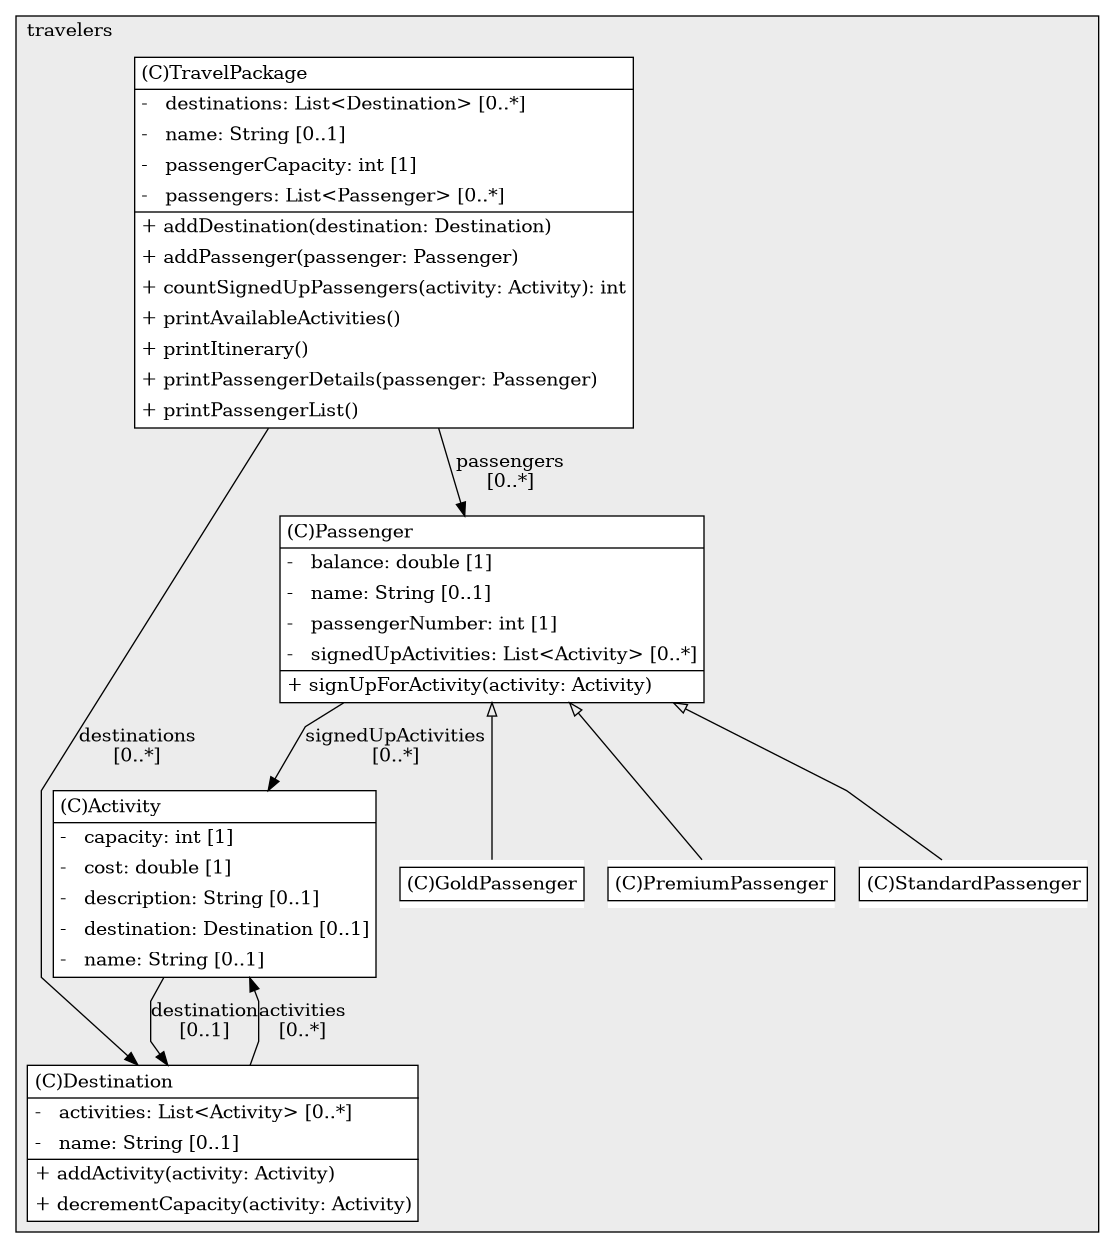 @startuml

/' diagram meta data start
config=StructureConfiguration;
{
  "projectClassification": {
    "searchMode": "OpenProject", // OpenProject, AllProjects
    "includedProjects": "",
    "pathEndKeywords": "*.impl",
    "isClientPath": "",
    "isClientName": "",
    "isTestPath": "",
    "isTestName": "",
    "isMappingPath": "",
    "isMappingName": "",
    "isDataAccessPath": "",
    "isDataAccessName": "",
    "isDataStructurePath": "",
    "isDataStructureName": "",
    "isInterfaceStructuresPath": "",
    "isInterfaceStructuresName": "",
    "isEntryPointPath": "",
    "isEntryPointName": "",
    "treatFinalFieldsAsMandatory": false
  },
  "graphRestriction": {
    "classPackageExcludeFilter": "",
    "classPackageIncludeFilter": "",
    "classNameExcludeFilter": "",
    "classNameIncludeFilter": "",
    "methodNameExcludeFilter": "",
    "methodNameIncludeFilter": "",
    "removeByInheritance": "", // inheritance/annotation based filtering is done in a second step
    "removeByAnnotation": "",
    "removeByClassPackage": "", // cleanup the graph after inheritance/annotation based filtering is done
    "removeByClassName": "",
    "cutMappings": false,
    "cutEnum": true,
    "cutTests": true,
    "cutClient": true,
    "cutDataAccess": false,
    "cutInterfaceStructures": false,
    "cutDataStructures": false,
    "cutGetterAndSetter": true,
    "cutConstructors": true
  },
  "graphTraversal": {
    "forwardDepth": 6,
    "backwardDepth": 6,
    "classPackageExcludeFilter": "",
    "classPackageIncludeFilter": "",
    "classNameExcludeFilter": "",
    "classNameIncludeFilter": "",
    "methodNameExcludeFilter": "",
    "methodNameIncludeFilter": "",
    "hideMappings": false,
    "hideDataStructures": false,
    "hidePrivateMethods": true,
    "hideInterfaceCalls": true, // indirection: implementation -> interface (is hidden) -> implementation
    "onlyShowApplicationEntryPoints": false, // root node is included
    "useMethodCallsForStructureDiagram": "ForwardOnly" // ForwardOnly, BothDirections, No
  },
  "details": {
    "aggregation": "GroupByClass", // ByClass, GroupByClass, None
    "showClassGenericTypes": true,
    "showMethods": true,
    "showMethodParameterNames": true,
    "showMethodParameterTypes": true,
    "showMethodReturnType": true,
    "showPackageLevels": 2,
    "showDetailedClassStructure": true
  },
  "rootClass": "com.travelers.Activity",
  "extensionCallbackMethod": "" // qualified.class.name#methodName - signature: public static String method(String)
}
diagram meta data end '/



digraph g {
    rankdir="TB"
    splines=polyline
    

'nodes 
subgraph cluster_1268939788 { 
   	label=travelers
	labeljust=l
	fillcolor="#ececec"
	style=filled
   
   Activity686236639[
	label=<<TABLE BORDER="1" CELLBORDER="0" CELLPADDING="4" CELLSPACING="0">
<TR><TD ALIGN="LEFT" >(C)Activity</TD></TR>
<HR/>
<TR><TD ALIGN="LEFT" >-   capacity: int [1]</TD></TR>
<TR><TD ALIGN="LEFT" >-   cost: double [1]</TD></TR>
<TR><TD ALIGN="LEFT" >-   description: String [0..1]</TD></TR>
<TR><TD ALIGN="LEFT" >-   destination: Destination [0..1]</TD></TR>
<TR><TD ALIGN="LEFT" >-   name: String [0..1]</TD></TR>
</TABLE>>
	style=filled
	margin=0
	shape=plaintext
	fillcolor="#FFFFFF"
];

Destination686236639[
	label=<<TABLE BORDER="1" CELLBORDER="0" CELLPADDING="4" CELLSPACING="0">
<TR><TD ALIGN="LEFT" >(C)Destination</TD></TR>
<HR/>
<TR><TD ALIGN="LEFT" >-   activities: List&lt;Activity&gt; [0..*]</TD></TR>
<TR><TD ALIGN="LEFT" >-   name: String [0..1]</TD></TR>
<HR/>
<TR><TD ALIGN="LEFT" >+ addActivity(activity: Activity)</TD></TR>
<TR><TD ALIGN="LEFT" >+ decrementCapacity(activity: Activity)</TD></TR>
</TABLE>>
	style=filled
	margin=0
	shape=plaintext
	fillcolor="#FFFFFF"
];

GoldPassenger686236639[
	label=<<TABLE BORDER="1" CELLBORDER="0" CELLPADDING="4" CELLSPACING="0">
<TR><TD ALIGN="LEFT" >(C)GoldPassenger</TD></TR>
</TABLE>>
	style=filled
	margin=0
	shape=plaintext
	fillcolor="#FFFFFF"
];

Passenger686236639[
	label=<<TABLE BORDER="1" CELLBORDER="0" CELLPADDING="4" CELLSPACING="0">
<TR><TD ALIGN="LEFT" >(C)Passenger</TD></TR>
<HR/>
<TR><TD ALIGN="LEFT" >-   balance: double [1]</TD></TR>
<TR><TD ALIGN="LEFT" >-   name: String [0..1]</TD></TR>
<TR><TD ALIGN="LEFT" >-   passengerNumber: int [1]</TD></TR>
<TR><TD ALIGN="LEFT" >-   signedUpActivities: List&lt;Activity&gt; [0..*]</TD></TR>
<HR/>
<TR><TD ALIGN="LEFT" >+ signUpForActivity(activity: Activity)</TD></TR>
</TABLE>>
	style=filled
	margin=0
	shape=plaintext
	fillcolor="#FFFFFF"
];

PremiumPassenger686236639[
	label=<<TABLE BORDER="1" CELLBORDER="0" CELLPADDING="4" CELLSPACING="0">
<TR><TD ALIGN="LEFT" >(C)PremiumPassenger</TD></TR>
</TABLE>>
	style=filled
	margin=0
	shape=plaintext
	fillcolor="#FFFFFF"
];

StandardPassenger686236639[
	label=<<TABLE BORDER="1" CELLBORDER="0" CELLPADDING="4" CELLSPACING="0">
<TR><TD ALIGN="LEFT" >(C)StandardPassenger</TD></TR>
</TABLE>>
	style=filled
	margin=0
	shape=plaintext
	fillcolor="#FFFFFF"
];

TravelPackage686236639[
	label=<<TABLE BORDER="1" CELLBORDER="0" CELLPADDING="4" CELLSPACING="0">
<TR><TD ALIGN="LEFT" >(C)TravelPackage</TD></TR>
<HR/>
<TR><TD ALIGN="LEFT" >-   destinations: List&lt;Destination&gt; [0..*]</TD></TR>
<TR><TD ALIGN="LEFT" >-   name: String [0..1]</TD></TR>
<TR><TD ALIGN="LEFT" >-   passengerCapacity: int [1]</TD></TR>
<TR><TD ALIGN="LEFT" >-   passengers: List&lt;Passenger&gt; [0..*]</TD></TR>
<HR/>
<TR><TD ALIGN="LEFT" >+ addDestination(destination: Destination)</TD></TR>
<TR><TD ALIGN="LEFT" >+ addPassenger(passenger: Passenger)</TD></TR>
<TR><TD ALIGN="LEFT" >+ countSignedUpPassengers(activity: Activity): int</TD></TR>
<TR><TD ALIGN="LEFT" >+ printAvailableActivities()</TD></TR>
<TR><TD ALIGN="LEFT" >+ printItinerary()</TD></TR>
<TR><TD ALIGN="LEFT" >+ printPassengerDetails(passenger: Passenger)</TD></TR>
<TR><TD ALIGN="LEFT" >+ printPassengerList()</TD></TR>
</TABLE>>
	style=filled
	margin=0
	shape=plaintext
	fillcolor="#FFFFFF"
];
} 

'edges    
Activity686236639 -> Destination686236639[label="destination
[0..1]"];
Destination686236639 -> Activity686236639[label="activities
[0..*]"];
Passenger686236639 -> Activity686236639[label="signedUpActivities
[0..*]"];
Passenger686236639 -> GoldPassenger686236639[arrowhead=none, arrowtail=empty, dir=both];
Passenger686236639 -> PremiumPassenger686236639[arrowhead=none, arrowtail=empty, dir=both];
Passenger686236639 -> StandardPassenger686236639[arrowhead=none, arrowtail=empty, dir=both];
TravelPackage686236639 -> Destination686236639[label="destinations
[0..*]"];
TravelPackage686236639 -> Passenger686236639[label="passengers
[0..*]"];
    
}
@enduml